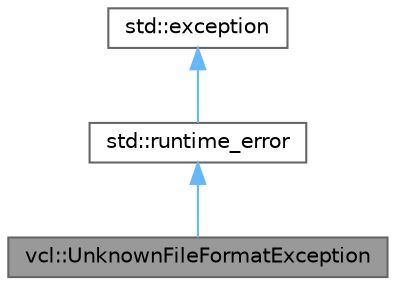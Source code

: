 digraph "vcl::UnknownFileFormatException"
{
 // LATEX_PDF_SIZE
  bgcolor="transparent";
  edge [fontname=Helvetica,fontsize=10,labelfontname=Helvetica,labelfontsize=10];
  node [fontname=Helvetica,fontsize=10,shape=box,height=0.2,width=0.4];
  Node1 [label="vcl::UnknownFileFormatException",height=0.2,width=0.4,color="gray40", fillcolor="grey60", style="filled", fontcolor="black",tooltip=" "];
  Node2 -> Node1 [dir="back",color="steelblue1",style="solid"];
  Node2 [label="std::runtime_error",height=0.2,width=0.4,color="gray40", fillcolor="white", style="filled",tooltip=" "];
  Node3 -> Node2 [dir="back",color="steelblue1",style="solid"];
  Node3 [label="std::exception",height=0.2,width=0.4,color="gray40", fillcolor="white", style="filled",tooltip=" "];
}
